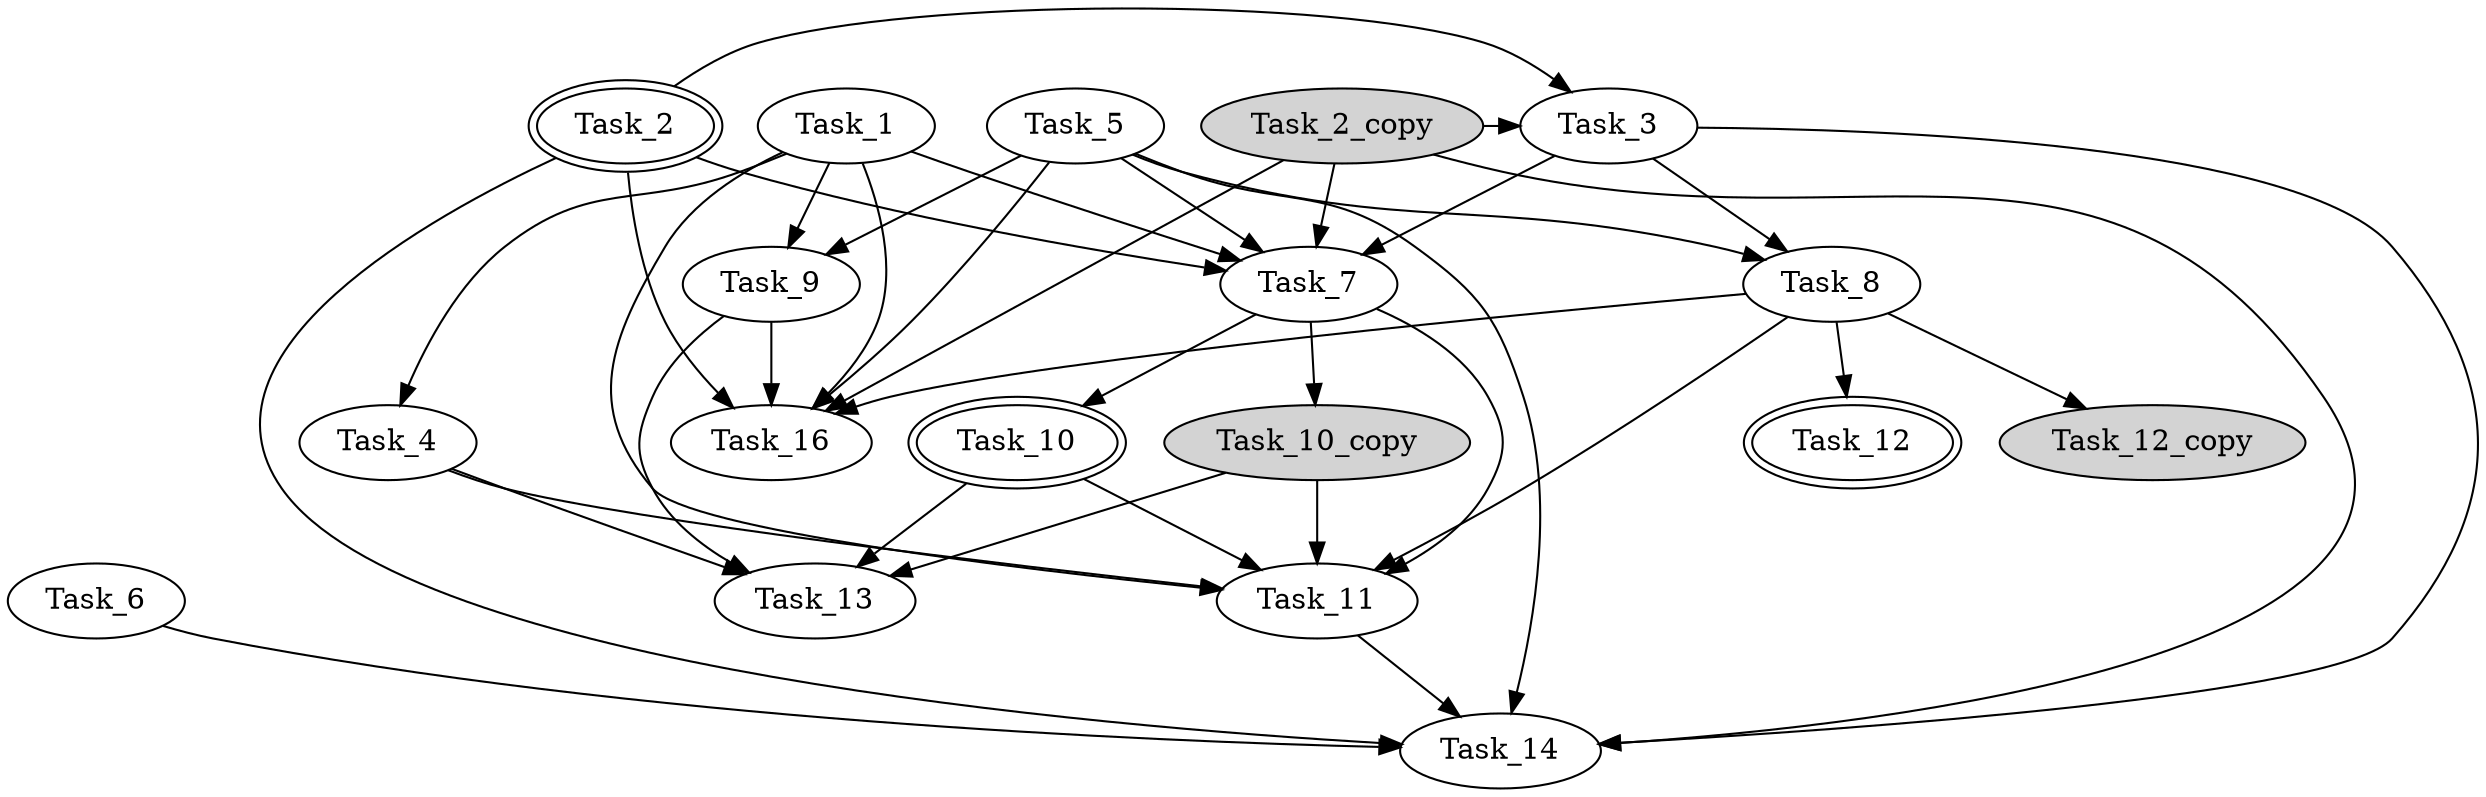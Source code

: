 digraph d {
	Task_1->Task_4;
	Task_1->Task_7;
	Task_1->Task_9;
	Task_1->Task_11;
	Task_1->Task_16;
	Task_2->Task_3;
	Task_2->Task_7;
	Task_2->Task_14;
	Task_2->Task_16;
	Task_2 [peripheries=2];
	Task_3->Task_7;
	Task_3->Task_8;
	Task_3->Task_14;
	Task_4->Task_11;
	Task_4->Task_13;
	Task_5->Task_7;
	Task_5->Task_8;
	Task_5->Task_9;
	Task_5->Task_14;
	Task_5->Task_16;
	Task_6->Task_14;
	Task_7->Task_10;
	Task_7->Task_11;
	Task_7->Task_10_copy;
	Task_8->Task_11;
	Task_8->Task_12;
	Task_8->Task_16;
	Task_8->Task_12_copy;
	Task_9->Task_13;
	Task_9->Task_16;
	Task_10->Task_11;
	Task_10->Task_13;
	Task_10 [peripheries=2];
	Task_11->Task_14;
	Task_12 [peripheries=2];
	Task_2_copy->Task_3;
	Task_2_copy->Task_7;
	Task_2_copy->Task_14;
	Task_2_copy->Task_16;
	Task_2_copy [style=filled];
	Task_10_copy->Task_11;
	Task_10_copy->Task_13;
	Task_10_copy [style=filled];
	Task_12_copy [style=filled];
	{ rank = same; Task_1; Task_2; Task_2_copy; }
	{ rank = same; Task_1; Task_2; Task_2_copy; Task_3; }
	{ rank = same; Task_1; Task_2; Task_2_copy; }
	{ rank = same; Task_1; Task_2; Task_2_copy; Task_3; }
	{ rank = same; Task_1; Task_2; Task_2_copy; Task_3; }
	{ rank = same; Task_1; Task_2; Task_2_copy; Task_3; }
}
